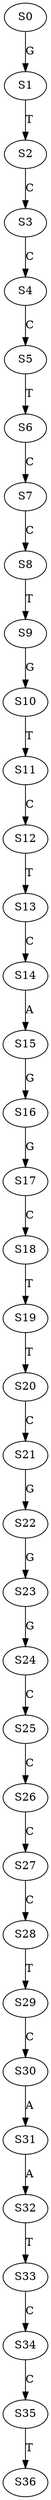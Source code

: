 strict digraph  {
	S0 -> S1 [ label = G ];
	S1 -> S2 [ label = T ];
	S2 -> S3 [ label = C ];
	S3 -> S4 [ label = C ];
	S4 -> S5 [ label = C ];
	S5 -> S6 [ label = T ];
	S6 -> S7 [ label = C ];
	S7 -> S8 [ label = C ];
	S8 -> S9 [ label = T ];
	S9 -> S10 [ label = G ];
	S10 -> S11 [ label = T ];
	S11 -> S12 [ label = C ];
	S12 -> S13 [ label = T ];
	S13 -> S14 [ label = C ];
	S14 -> S15 [ label = A ];
	S15 -> S16 [ label = G ];
	S16 -> S17 [ label = G ];
	S17 -> S18 [ label = C ];
	S18 -> S19 [ label = T ];
	S19 -> S20 [ label = T ];
	S20 -> S21 [ label = C ];
	S21 -> S22 [ label = G ];
	S22 -> S23 [ label = G ];
	S23 -> S24 [ label = G ];
	S24 -> S25 [ label = C ];
	S25 -> S26 [ label = C ];
	S26 -> S27 [ label = C ];
	S27 -> S28 [ label = C ];
	S28 -> S29 [ label = T ];
	S29 -> S30 [ label = C ];
	S30 -> S31 [ label = A ];
	S31 -> S32 [ label = A ];
	S32 -> S33 [ label = T ];
	S33 -> S34 [ label = C ];
	S34 -> S35 [ label = C ];
	S35 -> S36 [ label = T ];
}
